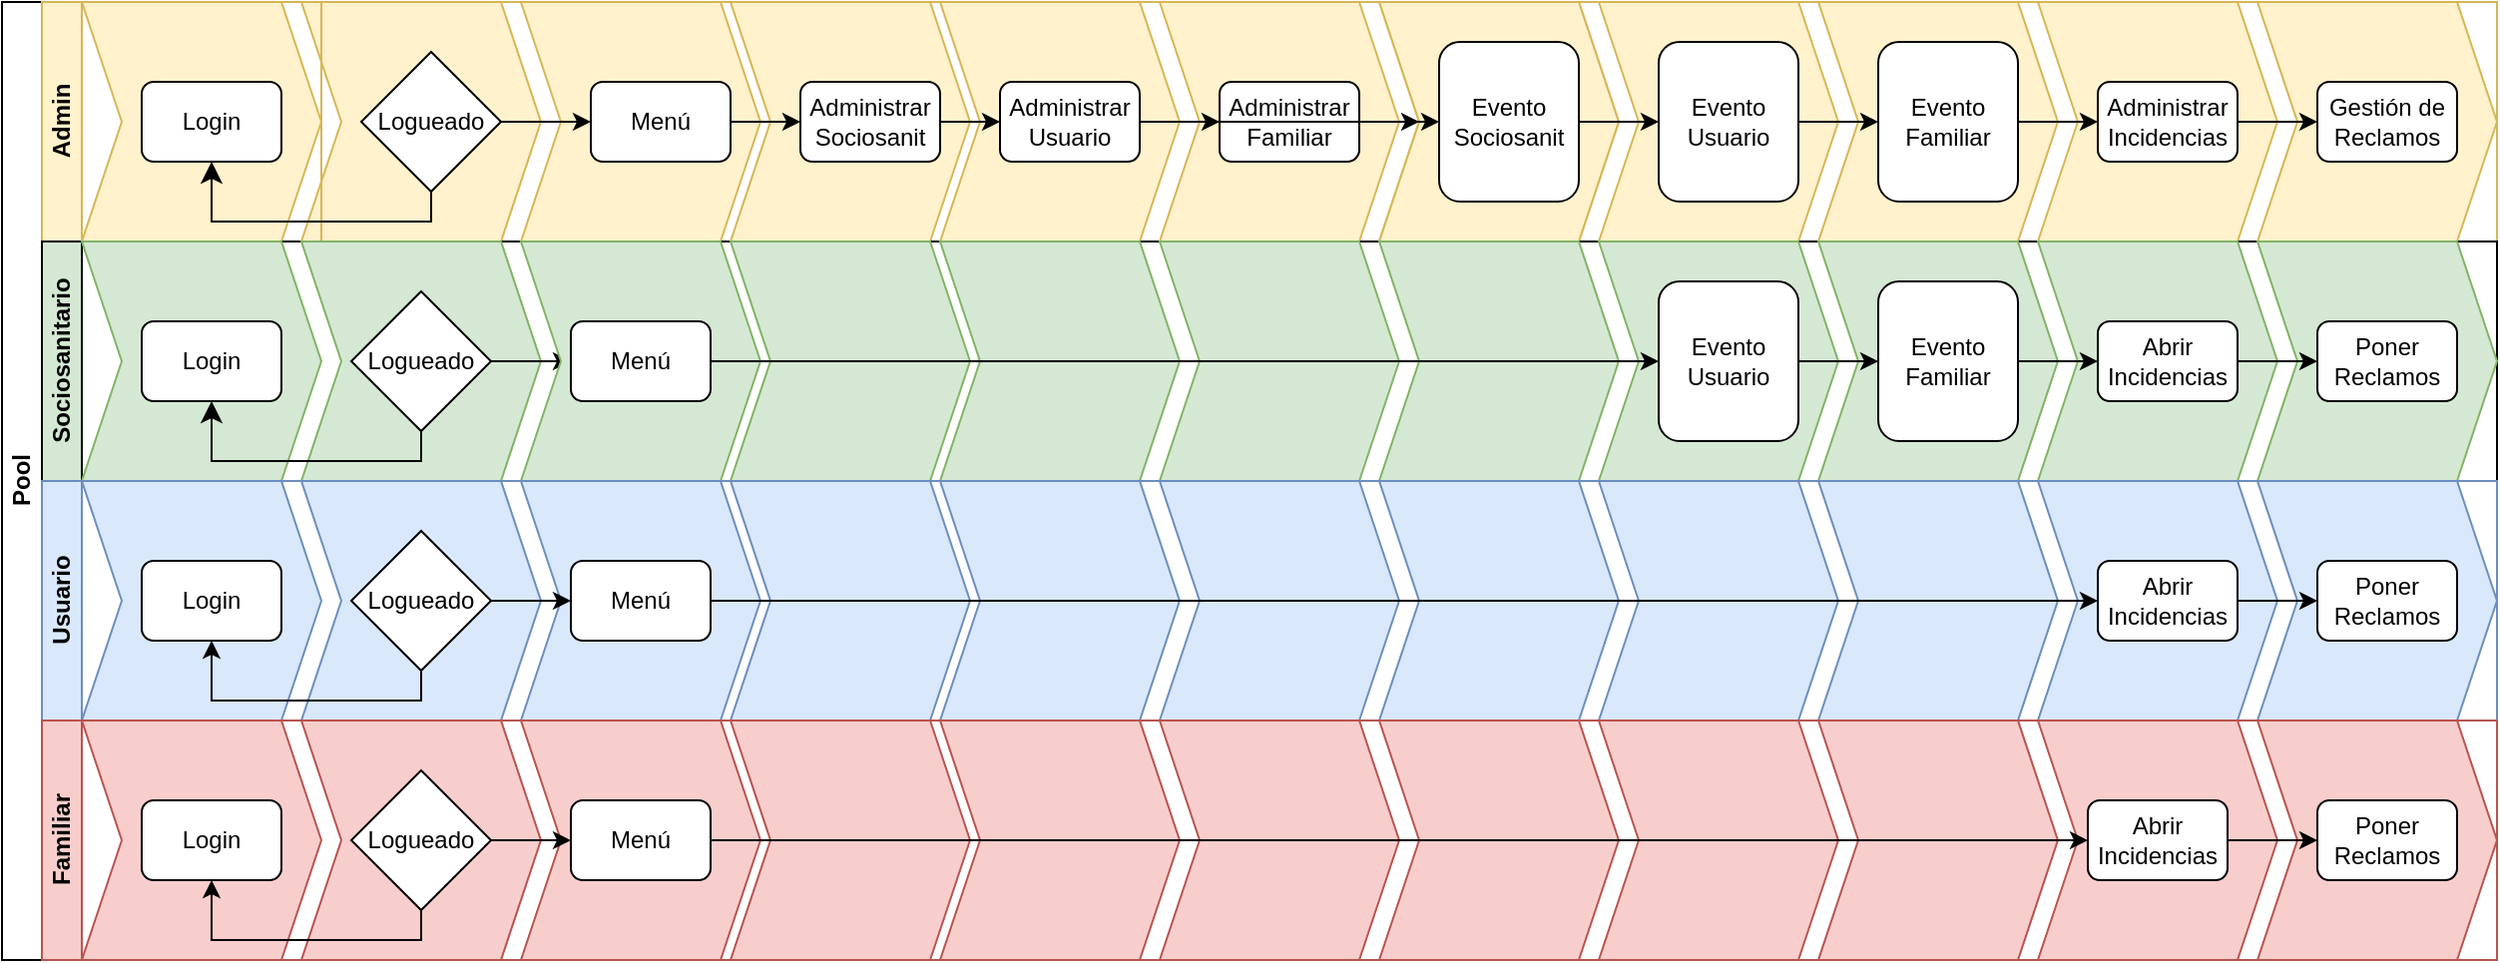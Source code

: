 <mxfile version="26.1.1">
  <diagram name="Página-1" id="MKk55al17pgkbCEG0Nmv">
    <mxGraphModel dx="2603" dy="879" grid="1" gridSize="10" guides="1" tooltips="1" connect="1" arrows="1" fold="1" page="1" pageScale="1" pageWidth="1169" pageHeight="827" math="0" shadow="0">
      <root>
        <mxCell id="0" />
        <mxCell id="1" parent="0" />
        <mxCell id="M9C141JOA7lJcj1hr1hh-5" value="Pool" style="swimlane;childLayout=stackLayout;resizeParent=1;resizeParentMax=0;horizontal=0;startSize=20;horizontalStack=0;html=1;" parent="1" vertex="1">
          <mxGeometry x="-10" y="150" width="1250" height="480" as="geometry" />
        </mxCell>
        <mxCell id="M9C141JOA7lJcj1hr1hh-6" value="Admin" style="swimlane;startSize=20;horizontal=0;html=1;fillColor=#fff2cc;strokeColor=#d6b656;" parent="M9C141JOA7lJcj1hr1hh-5" vertex="1">
          <mxGeometry x="20" width="1230" height="120" as="geometry" />
        </mxCell>
        <mxCell id="8noJ80j_U4iAbVky4mDm-10" value="" style="shape=step;perimeter=stepPerimeter;whiteSpace=wrap;html=1;fixedSize=1;fillColor=#fff2cc;strokeColor=#d6b656;" parent="M9C141JOA7lJcj1hr1hh-6" vertex="1">
          <mxGeometry x="20" width="120" height="120" as="geometry" />
        </mxCell>
        <mxCell id="8noJ80j_U4iAbVky4mDm-6" value="" style="shape=step;perimeter=stepPerimeter;whiteSpace=wrap;html=1;fixedSize=1;fillColor=#fff2cc;strokeColor=#d6b656;" parent="M9C141JOA7lJcj1hr1hh-6" vertex="1">
          <mxGeometry x="670" width="120" height="120" as="geometry" />
        </mxCell>
        <mxCell id="M9C141JOA7lJcj1hr1hh-15" value="" style="shape=step;perimeter=stepPerimeter;whiteSpace=wrap;html=1;fixedSize=1;fillColor=#fff2cc;strokeColor=#d6b656;" parent="M9C141JOA7lJcj1hr1hh-6" vertex="1">
          <mxGeometry x="130" width="120" height="120" as="geometry" />
        </mxCell>
        <mxCell id="M9C141JOA7lJcj1hr1hh-19" value="" style="shape=step;perimeter=stepPerimeter;whiteSpace=wrap;html=1;fixedSize=1;fillColor=#fff2cc;strokeColor=#d6b656;" parent="M9C141JOA7lJcj1hr1hh-6" vertex="1">
          <mxGeometry x="345" width="120" height="120" as="geometry" />
        </mxCell>
        <mxCell id="M9C141JOA7lJcj1hr1hh-21" value="" style="group;fillColor=none;strokeColor=#d6b656;movable=0;resizable=0;rotatable=0;deletable=0;editable=0;locked=1;connectable=0;" parent="M9C141JOA7lJcj1hr1hh-6" vertex="1" connectable="0">
          <mxGeometry x="20" width="120" height="120" as="geometry" />
        </mxCell>
        <mxCell id="M9C141JOA7lJcj1hr1hh-20" value="Login" style="rounded=1;whiteSpace=wrap;html=1;" parent="M9C141JOA7lJcj1hr1hh-21" vertex="1">
          <mxGeometry x="30" y="40" width="70" height="40" as="geometry" />
        </mxCell>
        <mxCell id="M9C141JOA7lJcj1hr1hh-31" value="Logueado" style="rhombus;whiteSpace=wrap;html=1;" parent="M9C141JOA7lJcj1hr1hh-6" vertex="1">
          <mxGeometry x="160" y="25" width="70" height="70" as="geometry" />
        </mxCell>
        <mxCell id="M9C141JOA7lJcj1hr1hh-32" value="" style="edgeStyle=segmentEdgeStyle;endArrow=classic;html=1;curved=0;rounded=0;endSize=8;startSize=8;exitX=0.5;exitY=1;exitDx=0;exitDy=0;entryX=0.5;entryY=1;entryDx=0;entryDy=0;" parent="M9C141JOA7lJcj1hr1hh-6" source="M9C141JOA7lJcj1hr1hh-31" target="M9C141JOA7lJcj1hr1hh-20" edge="1">
          <mxGeometry width="50" height="50" relative="1" as="geometry">
            <mxPoint x="370" y="90" as="sourcePoint" />
            <mxPoint x="420" y="40" as="targetPoint" />
            <Array as="points">
              <mxPoint x="195" y="110" />
              <mxPoint x="85" y="110" />
            </Array>
          </mxGeometry>
        </mxCell>
        <mxCell id="M9C141JOA7lJcj1hr1hh-36" value="" style="shape=step;perimeter=stepPerimeter;whiteSpace=wrap;html=1;fixedSize=1;fillColor=#fff2cc;strokeColor=#d6b656;" parent="M9C141JOA7lJcj1hr1hh-6" vertex="1">
          <mxGeometry x="450" width="120" height="120" as="geometry" />
        </mxCell>
        <mxCell id="M9C141JOA7lJcj1hr1hh-37" value="" style="shape=step;perimeter=stepPerimeter;whiteSpace=wrap;html=1;fixedSize=1;fillColor=#fff2cc;strokeColor=#d6b656;" parent="M9C141JOA7lJcj1hr1hh-6" vertex="1">
          <mxGeometry x="560" width="120" height="120" as="geometry" />
        </mxCell>
        <mxCell id="M9C141JOA7lJcj1hr1hh-53" value="" style="shape=step;perimeter=stepPerimeter;whiteSpace=wrap;html=1;fixedSize=1;fillColor=#fff2cc;strokeColor=#d6b656;" parent="M9C141JOA7lJcj1hr1hh-6" vertex="1">
          <mxGeometry x="670" width="120" height="120" as="geometry" />
        </mxCell>
        <mxCell id="M9C141JOA7lJcj1hr1hh-54" value="" style="shape=step;perimeter=stepPerimeter;whiteSpace=wrap;html=1;fixedSize=1;fillColor=#fff2cc;strokeColor=#d6b656;" parent="M9C141JOA7lJcj1hr1hh-6" vertex="1">
          <mxGeometry x="240" width="120" height="120" as="geometry" />
        </mxCell>
        <mxCell id="M9C141JOA7lJcj1hr1hh-121" style="edgeStyle=orthogonalEdgeStyle;rounded=0;orthogonalLoop=1;jettySize=auto;html=1;exitX=1;exitY=0.5;exitDx=0;exitDy=0;" parent="M9C141JOA7lJcj1hr1hh-6" source="M9C141JOA7lJcj1hr1hh-55" target="M9C141JOA7lJcj1hr1hh-64" edge="1">
          <mxGeometry relative="1" as="geometry" />
        </mxCell>
        <mxCell id="M9C141JOA7lJcj1hr1hh-55" value="Menú" style="rounded=1;whiteSpace=wrap;html=1;" parent="M9C141JOA7lJcj1hr1hh-6" vertex="1">
          <mxGeometry x="275" y="40" width="70" height="40" as="geometry" />
        </mxCell>
        <mxCell id="M9C141JOA7lJcj1hr1hh-122" style="edgeStyle=orthogonalEdgeStyle;rounded=0;orthogonalLoop=1;jettySize=auto;html=1;exitX=1;exitY=0.5;exitDx=0;exitDy=0;entryX=0;entryY=0.5;entryDx=0;entryDy=0;" parent="M9C141JOA7lJcj1hr1hh-6" source="M9C141JOA7lJcj1hr1hh-64" target="M9C141JOA7lJcj1hr1hh-65" edge="1">
          <mxGeometry relative="1" as="geometry" />
        </mxCell>
        <mxCell id="M9C141JOA7lJcj1hr1hh-64" value="Administrar&lt;br&gt;Sociosanit" style="rounded=1;whiteSpace=wrap;html=1;" parent="M9C141JOA7lJcj1hr1hh-6" vertex="1">
          <mxGeometry x="380" y="40" width="70" height="40" as="geometry" />
        </mxCell>
        <mxCell id="M9C141JOA7lJcj1hr1hh-123" style="edgeStyle=orthogonalEdgeStyle;rounded=0;orthogonalLoop=1;jettySize=auto;html=1;exitX=1;exitY=0.5;exitDx=0;exitDy=0;entryX=0;entryY=0.5;entryDx=0;entryDy=0;" parent="M9C141JOA7lJcj1hr1hh-6" source="M9C141JOA7lJcj1hr1hh-65" target="M9C141JOA7lJcj1hr1hh-66" edge="1">
          <mxGeometry relative="1" as="geometry" />
        </mxCell>
        <mxCell id="M9C141JOA7lJcj1hr1hh-65" value="Administrar&lt;br&gt;Usuario" style="rounded=1;whiteSpace=wrap;html=1;" parent="M9C141JOA7lJcj1hr1hh-6" vertex="1">
          <mxGeometry x="480" y="40" width="70" height="40" as="geometry" />
        </mxCell>
        <mxCell id="M9C141JOA7lJcj1hr1hh-124" style="edgeStyle=orthogonalEdgeStyle;rounded=0;orthogonalLoop=1;jettySize=auto;html=1;exitX=1;exitY=0.5;exitDx=0;exitDy=0;entryX=0;entryY=0.5;entryDx=0;entryDy=0;" parent="M9C141JOA7lJcj1hr1hh-6" source="M9C141JOA7lJcj1hr1hh-66" target="M9C141JOA7lJcj1hr1hh-67" edge="1">
          <mxGeometry relative="1" as="geometry" />
        </mxCell>
        <mxCell id="M9C141JOA7lJcj1hr1hh-66" value="Administrar&lt;br&gt;Familiar" style="rounded=1;whiteSpace=wrap;html=1;" parent="M9C141JOA7lJcj1hr1hh-6" vertex="1">
          <mxGeometry x="590" y="40" width="70" height="40" as="geometry" />
        </mxCell>
        <mxCell id="M9C141JOA7lJcj1hr1hh-84" value="" style="shape=step;perimeter=stepPerimeter;whiteSpace=wrap;html=1;fixedSize=1;fillColor=#fff2cc;strokeColor=#d6b656;" parent="M9C141JOA7lJcj1hr1hh-6" vertex="1">
          <mxGeometry x="780" width="120" height="120" as="geometry" />
        </mxCell>
        <mxCell id="M9C141JOA7lJcj1hr1hh-85" value="" style="shape=step;perimeter=stepPerimeter;whiteSpace=wrap;html=1;fixedSize=1;fillColor=#fff2cc;strokeColor=#d6b656;" parent="M9C141JOA7lJcj1hr1hh-6" vertex="1">
          <mxGeometry x="890" width="120" height="120" as="geometry" />
        </mxCell>
        <mxCell id="M9C141JOA7lJcj1hr1hh-86" value="" style="shape=step;perimeter=stepPerimeter;whiteSpace=wrap;html=1;fixedSize=1;fillColor=#fff2cc;strokeColor=#d6b656;" parent="M9C141JOA7lJcj1hr1hh-6" vertex="1">
          <mxGeometry x="1000" width="120" height="120" as="geometry" />
        </mxCell>
        <mxCell id="M9C141JOA7lJcj1hr1hh-87" value="" style="shape=step;perimeter=stepPerimeter;whiteSpace=wrap;html=1;fixedSize=1;fillColor=#fff2cc;strokeColor=#d6b656;" parent="M9C141JOA7lJcj1hr1hh-6" vertex="1">
          <mxGeometry x="1110" width="120" height="120" as="geometry" />
        </mxCell>
        <mxCell id="M9C141JOA7lJcj1hr1hh-125" style="edgeStyle=orthogonalEdgeStyle;rounded=0;orthogonalLoop=1;jettySize=auto;html=1;exitX=1;exitY=0.5;exitDx=0;exitDy=0;entryX=0;entryY=0.5;entryDx=0;entryDy=0;" parent="M9C141JOA7lJcj1hr1hh-6" source="M9C141JOA7lJcj1hr1hh-67" target="M9C141JOA7lJcj1hr1hh-88" edge="1">
          <mxGeometry relative="1" as="geometry" />
        </mxCell>
        <mxCell id="M9C141JOA7lJcj1hr1hh-67" value="Evento&lt;br&gt;Sociosanit" style="rounded=1;whiteSpace=wrap;html=1;" parent="M9C141JOA7lJcj1hr1hh-6" vertex="1">
          <mxGeometry x="700" y="20" width="70" height="80" as="geometry" />
        </mxCell>
        <mxCell id="M9C141JOA7lJcj1hr1hh-126" style="edgeStyle=orthogonalEdgeStyle;rounded=0;orthogonalLoop=1;jettySize=auto;html=1;exitX=1;exitY=0.5;exitDx=0;exitDy=0;entryX=0;entryY=0.5;entryDx=0;entryDy=0;" parent="M9C141JOA7lJcj1hr1hh-6" source="M9C141JOA7lJcj1hr1hh-88" target="M9C141JOA7lJcj1hr1hh-89" edge="1">
          <mxGeometry relative="1" as="geometry" />
        </mxCell>
        <mxCell id="M9C141JOA7lJcj1hr1hh-88" value="Evento&lt;br&gt;Usuario" style="rounded=1;whiteSpace=wrap;html=1;" parent="M9C141JOA7lJcj1hr1hh-6" vertex="1">
          <mxGeometry x="810" y="20" width="70" height="80" as="geometry" />
        </mxCell>
        <mxCell id="M9C141JOA7lJcj1hr1hh-127" style="edgeStyle=orthogonalEdgeStyle;rounded=0;orthogonalLoop=1;jettySize=auto;html=1;exitX=1;exitY=0.5;exitDx=0;exitDy=0;entryX=0;entryY=0.5;entryDx=0;entryDy=0;" parent="M9C141JOA7lJcj1hr1hh-6" source="M9C141JOA7lJcj1hr1hh-89" target="M9C141JOA7lJcj1hr1hh-100" edge="1">
          <mxGeometry relative="1" as="geometry" />
        </mxCell>
        <mxCell id="M9C141JOA7lJcj1hr1hh-89" value="Evento&lt;br&gt;Familiar" style="rounded=1;whiteSpace=wrap;html=1;" parent="M9C141JOA7lJcj1hr1hh-6" vertex="1">
          <mxGeometry x="920" y="20" width="70" height="80" as="geometry" />
        </mxCell>
        <mxCell id="M9C141JOA7lJcj1hr1hh-101" value="Gestión de&lt;br&gt;Reclamos" style="rounded=1;whiteSpace=wrap;html=1;" parent="M9C141JOA7lJcj1hr1hh-6" vertex="1">
          <mxGeometry x="1140" y="40" width="70" height="40" as="geometry" />
        </mxCell>
        <mxCell id="M9C141JOA7lJcj1hr1hh-128" style="edgeStyle=orthogonalEdgeStyle;rounded=0;orthogonalLoop=1;jettySize=auto;html=1;exitX=1;exitY=0.5;exitDx=0;exitDy=0;entryX=0;entryY=0.5;entryDx=0;entryDy=0;" parent="M9C141JOA7lJcj1hr1hh-6" source="M9C141JOA7lJcj1hr1hh-100" target="M9C141JOA7lJcj1hr1hh-101" edge="1">
          <mxGeometry relative="1" as="geometry" />
        </mxCell>
        <mxCell id="M9C141JOA7lJcj1hr1hh-100" value="Administrar&lt;br&gt;Incidencias" style="rounded=1;whiteSpace=wrap;html=1;" parent="M9C141JOA7lJcj1hr1hh-6" vertex="1">
          <mxGeometry x="1030" y="40" width="70" height="40" as="geometry" />
        </mxCell>
        <mxCell id="M9C141JOA7lJcj1hr1hh-120" style="edgeStyle=orthogonalEdgeStyle;rounded=0;orthogonalLoop=1;jettySize=auto;html=1;exitX=1;exitY=0.5;exitDx=0;exitDy=0;entryX=0;entryY=0.5;entryDx=0;entryDy=0;" parent="M9C141JOA7lJcj1hr1hh-6" source="M9C141JOA7lJcj1hr1hh-31" target="M9C141JOA7lJcj1hr1hh-55" edge="1">
          <mxGeometry relative="1" as="geometry" />
        </mxCell>
        <mxCell id="8noJ80j_U4iAbVky4mDm-7" value="" style="edgeStyle=orthogonalEdgeStyle;rounded=0;orthogonalLoop=1;jettySize=auto;html=1;" parent="M9C141JOA7lJcj1hr1hh-6" source="M9C141JOA7lJcj1hr1hh-36" target="8noJ80j_U4iAbVky4mDm-6" edge="1">
          <mxGeometry relative="1" as="geometry" />
        </mxCell>
        <mxCell id="M9C141JOA7lJcj1hr1hh-7" value="Sociosanitario" style="swimlane;startSize=20;horizontal=0;html=1;fillColor=#d5e8d4;strokeColor=default;swimlaneFillColor=none;fillStyle=auto;" parent="M9C141JOA7lJcj1hr1hh-5" vertex="1">
          <mxGeometry x="20" y="120" width="1230" height="120" as="geometry">
            <mxRectangle x="20" y="120" width="1340" height="30" as="alternateBounds" />
          </mxGeometry>
        </mxCell>
        <mxCell id="8noJ80j_U4iAbVky4mDm-5" value="" style="shape=step;perimeter=stepPerimeter;whiteSpace=wrap;html=1;fixedSize=1;fillColor=#d5e8d4;strokeColor=#82b366;" parent="M9C141JOA7lJcj1hr1hh-7" vertex="1">
          <mxGeometry x="20" width="120" height="120" as="geometry" />
        </mxCell>
        <mxCell id="M9C141JOA7lJcj1hr1hh-22" value="" style="group;movable=0;resizable=0;rotatable=0;deletable=0;editable=0;locked=1;connectable=0;" parent="M9C141JOA7lJcj1hr1hh-7" vertex="1" connectable="0">
          <mxGeometry x="20" width="120" height="120" as="geometry" />
        </mxCell>
        <mxCell id="M9C141JOA7lJcj1hr1hh-24" value="Login" style="rounded=1;whiteSpace=wrap;html=1;" parent="M9C141JOA7lJcj1hr1hh-22" vertex="1">
          <mxGeometry x="30" y="40" width="70" height="40" as="geometry" />
        </mxCell>
        <mxCell id="M9C141JOA7lJcj1hr1hh-16" value="" style="shape=step;perimeter=stepPerimeter;whiteSpace=wrap;html=1;fixedSize=1;fillColor=#d5e8d4;strokeColor=#82b366;" parent="M9C141JOA7lJcj1hr1hh-7" vertex="1">
          <mxGeometry x="130" width="120" height="120" as="geometry" />
        </mxCell>
        <mxCell id="M9C141JOA7lJcj1hr1hh-129" style="edgeStyle=orthogonalEdgeStyle;rounded=0;orthogonalLoop=1;jettySize=auto;html=1;exitX=1;exitY=0.5;exitDx=0;exitDy=0;entryX=0;entryY=0.5;entryDx=0;entryDy=0;" parent="M9C141JOA7lJcj1hr1hh-7" source="M9C141JOA7lJcj1hr1hh-33" target="M9C141JOA7lJcj1hr1hh-56" edge="1">
          <mxGeometry relative="1" as="geometry" />
        </mxCell>
        <mxCell id="M9C141JOA7lJcj1hr1hh-33" value="Logueado" style="rhombus;whiteSpace=wrap;html=1;" parent="M9C141JOA7lJcj1hr1hh-7" vertex="1">
          <mxGeometry x="155" y="25" width="70" height="70" as="geometry" />
        </mxCell>
        <mxCell id="M9C141JOA7lJcj1hr1hh-42" value="" style="shape=step;perimeter=stepPerimeter;whiteSpace=wrap;html=1;fixedSize=1;fillColor=#d5e8d4;strokeColor=#82b366;" parent="M9C141JOA7lJcj1hr1hh-7" vertex="1">
          <mxGeometry x="670" width="120" height="120" as="geometry" />
        </mxCell>
        <mxCell id="M9C141JOA7lJcj1hr1hh-41" value="" style="shape=step;perimeter=stepPerimeter;whiteSpace=wrap;html=1;fixedSize=1;fillColor=#d5e8d4;strokeColor=#82b366;" parent="M9C141JOA7lJcj1hr1hh-7" vertex="1">
          <mxGeometry x="560" width="120" height="120" as="geometry" />
        </mxCell>
        <mxCell id="M9C141JOA7lJcj1hr1hh-40" value="" style="shape=step;perimeter=stepPerimeter;whiteSpace=wrap;html=1;fixedSize=1;fillColor=#d5e8d4;strokeColor=#82b366;" parent="M9C141JOA7lJcj1hr1hh-7" vertex="1">
          <mxGeometry x="450" width="120" height="120" as="geometry" />
        </mxCell>
        <mxCell id="M9C141JOA7lJcj1hr1hh-39" value="" style="shape=step;perimeter=stepPerimeter;whiteSpace=wrap;html=1;fixedSize=1;fillColor=#d5e8d4;strokeColor=#82b366;" parent="M9C141JOA7lJcj1hr1hh-7" vertex="1">
          <mxGeometry x="345" width="120" height="120" as="geometry" />
        </mxCell>
        <mxCell id="M9C141JOA7lJcj1hr1hh-38" value="" style="shape=step;perimeter=stepPerimeter;whiteSpace=wrap;html=1;fixedSize=1;fillColor=#d5e8d4;strokeColor=#82b366;" parent="M9C141JOA7lJcj1hr1hh-7" vertex="1">
          <mxGeometry x="240" width="120" height="120" as="geometry" />
        </mxCell>
        <mxCell id="M9C141JOA7lJcj1hr1hh-56" value="Menú" style="rounded=1;whiteSpace=wrap;html=1;" parent="M9C141JOA7lJcj1hr1hh-7" vertex="1">
          <mxGeometry x="265" y="40" width="70" height="40" as="geometry" />
        </mxCell>
        <mxCell id="M9C141JOA7lJcj1hr1hh-92" value="" style="shape=step;perimeter=stepPerimeter;whiteSpace=wrap;html=1;fixedSize=1;fillColor=#d5e8d4;strokeColor=#82b366;" parent="M9C141JOA7lJcj1hr1hh-7" vertex="1">
          <mxGeometry x="780" width="120" height="120" as="geometry" />
        </mxCell>
        <mxCell id="M9C141JOA7lJcj1hr1hh-91" value="Evento&lt;br&gt;Usuario" style="rounded=1;whiteSpace=wrap;html=1;" parent="M9C141JOA7lJcj1hr1hh-7" vertex="1">
          <mxGeometry x="810" y="20" width="70" height="80" as="geometry" />
        </mxCell>
        <mxCell id="M9C141JOA7lJcj1hr1hh-97" value="" style="shape=step;perimeter=stepPerimeter;whiteSpace=wrap;html=1;fixedSize=1;fillColor=#d5e8d4;strokeColor=#82b366;" parent="M9C141JOA7lJcj1hr1hh-7" vertex="1">
          <mxGeometry x="890" width="120" height="120" as="geometry" />
        </mxCell>
        <mxCell id="M9C141JOA7lJcj1hr1hh-96" value="Evento&lt;br&gt;Familiar" style="rounded=1;whiteSpace=wrap;html=1;" parent="M9C141JOA7lJcj1hr1hh-7" vertex="1">
          <mxGeometry x="920" y="20" width="70" height="80" as="geometry" />
        </mxCell>
        <mxCell id="M9C141JOA7lJcj1hr1hh-102" value="" style="shape=step;perimeter=stepPerimeter;whiteSpace=wrap;html=1;fixedSize=1;fillColor=#d5e8d4;strokeColor=#82b366;" parent="M9C141JOA7lJcj1hr1hh-7" vertex="1">
          <mxGeometry x="1000" width="120" height="120" as="geometry" />
        </mxCell>
        <mxCell id="M9C141JOA7lJcj1hr1hh-105" value="Abrir&lt;br&gt;Incidencias" style="rounded=1;whiteSpace=wrap;html=1;" parent="M9C141JOA7lJcj1hr1hh-7" vertex="1">
          <mxGeometry x="1030" y="40" width="70" height="40" as="geometry" />
        </mxCell>
        <mxCell id="M9C141JOA7lJcj1hr1hh-108" value="" style="shape=step;perimeter=stepPerimeter;whiteSpace=wrap;html=1;fixedSize=1;fillColor=#d5e8d4;strokeColor=#82b366;" parent="M9C141JOA7lJcj1hr1hh-7" vertex="1">
          <mxGeometry x="1110" width="120" height="120" as="geometry" />
        </mxCell>
        <mxCell id="M9C141JOA7lJcj1hr1hh-111" value="Poner&lt;br&gt;Reclamos" style="rounded=1;whiteSpace=wrap;html=1;" parent="M9C141JOA7lJcj1hr1hh-7" vertex="1">
          <mxGeometry x="1140" y="40" width="70" height="40" as="geometry" />
        </mxCell>
        <mxCell id="M9C141JOA7lJcj1hr1hh-130" style="edgeStyle=orthogonalEdgeStyle;rounded=0;orthogonalLoop=1;jettySize=auto;html=1;exitX=1;exitY=0.5;exitDx=0;exitDy=0;entryX=0;entryY=0.5;entryDx=0;entryDy=0;" parent="M9C141JOA7lJcj1hr1hh-7" source="M9C141JOA7lJcj1hr1hh-56" target="M9C141JOA7lJcj1hr1hh-91" edge="1">
          <mxGeometry relative="1" as="geometry" />
        </mxCell>
        <mxCell id="M9C141JOA7lJcj1hr1hh-132" style="edgeStyle=orthogonalEdgeStyle;rounded=0;orthogonalLoop=1;jettySize=auto;html=1;exitX=1;exitY=0.5;exitDx=0;exitDy=0;entryX=0;entryY=0.5;entryDx=0;entryDy=0;" parent="M9C141JOA7lJcj1hr1hh-7" source="M9C141JOA7lJcj1hr1hh-91" target="M9C141JOA7lJcj1hr1hh-96" edge="1">
          <mxGeometry relative="1" as="geometry" />
        </mxCell>
        <mxCell id="M9C141JOA7lJcj1hr1hh-133" style="edgeStyle=orthogonalEdgeStyle;rounded=0;orthogonalLoop=1;jettySize=auto;html=1;exitX=1;exitY=0.5;exitDx=0;exitDy=0;entryX=0;entryY=0.5;entryDx=0;entryDy=0;" parent="M9C141JOA7lJcj1hr1hh-7" source="M9C141JOA7lJcj1hr1hh-96" target="M9C141JOA7lJcj1hr1hh-105" edge="1">
          <mxGeometry relative="1" as="geometry" />
        </mxCell>
        <mxCell id="M9C141JOA7lJcj1hr1hh-134" style="edgeStyle=orthogonalEdgeStyle;rounded=0;orthogonalLoop=1;jettySize=auto;html=1;exitX=1;exitY=0.5;exitDx=0;exitDy=0;entryX=0;entryY=0.5;entryDx=0;entryDy=0;" parent="M9C141JOA7lJcj1hr1hh-7" source="M9C141JOA7lJcj1hr1hh-105" target="M9C141JOA7lJcj1hr1hh-111" edge="1">
          <mxGeometry relative="1" as="geometry" />
        </mxCell>
        <mxCell id="M9C141JOA7lJcj1hr1hh-35" value="" style="edgeStyle=segmentEdgeStyle;endArrow=classic;html=1;curved=0;rounded=0;endSize=8;startSize=8;exitX=0.5;exitY=1;exitDx=0;exitDy=0;entryX=0.5;entryY=1;entryDx=0;entryDy=0;" parent="M9C141JOA7lJcj1hr1hh-7" source="M9C141JOA7lJcj1hr1hh-33" target="M9C141JOA7lJcj1hr1hh-24" edge="1">
          <mxGeometry width="50" height="50" relative="1" as="geometry">
            <mxPoint x="370" y="-30" as="sourcePoint" />
            <mxPoint x="420" y="-80" as="targetPoint" />
            <Array as="points">
              <mxPoint x="190" y="110" />
              <mxPoint x="85" y="110" />
            </Array>
          </mxGeometry>
        </mxCell>
        <mxCell id="M9C141JOA7lJcj1hr1hh-8" value="Usuario" style="swimlane;startSize=20;horizontal=0;html=1;fillColor=#dae8fc;strokeColor=#6c8ebf;" parent="M9C141JOA7lJcj1hr1hh-5" vertex="1">
          <mxGeometry x="20" y="240" width="1230" height="120" as="geometry" />
        </mxCell>
        <mxCell id="M9C141JOA7lJcj1hr1hh-17" value="" style="shape=step;perimeter=stepPerimeter;whiteSpace=wrap;html=1;fixedSize=1;fillColor=#dae8fc;strokeColor=#6c8ebf;" parent="M9C141JOA7lJcj1hr1hh-8" vertex="1">
          <mxGeometry x="130" width="120" height="120" as="geometry" />
        </mxCell>
        <mxCell id="M9C141JOA7lJcj1hr1hh-47" value="" style="shape=step;perimeter=stepPerimeter;whiteSpace=wrap;html=1;fixedSize=1;fillColor=#dae8fc;strokeColor=#6c8ebf;" parent="M9C141JOA7lJcj1hr1hh-8" vertex="1">
          <mxGeometry x="240" width="120" height="120" as="geometry" />
        </mxCell>
        <mxCell id="M9C141JOA7lJcj1hr1hh-46" value="" style="shape=step;perimeter=stepPerimeter;whiteSpace=wrap;html=1;fixedSize=1;fillColor=#dae8fc;strokeColor=#6c8ebf;" parent="M9C141JOA7lJcj1hr1hh-8" vertex="1">
          <mxGeometry x="345" width="120" height="120" as="geometry" />
        </mxCell>
        <mxCell id="M9C141JOA7lJcj1hr1hh-45" value="" style="shape=step;perimeter=stepPerimeter;whiteSpace=wrap;html=1;fixedSize=1;fillColor=#dae8fc;strokeColor=#6c8ebf;" parent="M9C141JOA7lJcj1hr1hh-8" vertex="1">
          <mxGeometry x="450" width="120" height="120" as="geometry" />
        </mxCell>
        <mxCell id="M9C141JOA7lJcj1hr1hh-44" value="" style="shape=step;perimeter=stepPerimeter;whiteSpace=wrap;html=1;fixedSize=1;fillColor=#dae8fc;strokeColor=#6c8ebf;" parent="M9C141JOA7lJcj1hr1hh-8" vertex="1">
          <mxGeometry x="560" width="120" height="120" as="geometry" />
        </mxCell>
        <mxCell id="M9C141JOA7lJcj1hr1hh-43" value="" style="shape=step;perimeter=stepPerimeter;whiteSpace=wrap;html=1;fixedSize=1;fillColor=#dae8fc;strokeColor=#6c8ebf;" parent="M9C141JOA7lJcj1hr1hh-8" vertex="1">
          <mxGeometry x="670" width="120" height="120" as="geometry" />
        </mxCell>
        <mxCell id="M9C141JOA7lJcj1hr1hh-26" value="" style="shape=step;perimeter=stepPerimeter;whiteSpace=wrap;html=1;fixedSize=1;fillColor=#dae8fc;strokeColor=#6c8ebf;" parent="M9C141JOA7lJcj1hr1hh-8" vertex="1">
          <mxGeometry x="20" width="120" height="120" as="geometry" />
        </mxCell>
        <mxCell id="M9C141JOA7lJcj1hr1hh-27" value="Login" style="rounded=1;whiteSpace=wrap;html=1;" parent="M9C141JOA7lJcj1hr1hh-8" vertex="1">
          <mxGeometry x="50" y="40" width="70" height="40" as="geometry" />
        </mxCell>
        <mxCell id="M9C141JOA7lJcj1hr1hh-57" value="Menú" style="rounded=1;whiteSpace=wrap;html=1;" parent="M9C141JOA7lJcj1hr1hh-8" vertex="1">
          <mxGeometry x="265" y="40" width="70" height="40" as="geometry" />
        </mxCell>
        <mxCell id="M9C141JOA7lJcj1hr1hh-63" style="edgeStyle=orthogonalEdgeStyle;rounded=0;orthogonalLoop=1;jettySize=auto;html=1;exitX=0.5;exitY=1;exitDx=0;exitDy=0;entryX=0.5;entryY=1;entryDx=0;entryDy=0;" parent="M9C141JOA7lJcj1hr1hh-8" source="M9C141JOA7lJcj1hr1hh-60" target="M9C141JOA7lJcj1hr1hh-27" edge="1">
          <mxGeometry relative="1" as="geometry">
            <Array as="points">
              <mxPoint x="190" y="110" />
              <mxPoint x="85" y="110" />
            </Array>
          </mxGeometry>
        </mxCell>
        <mxCell id="M9C141JOA7lJcj1hr1hh-138" style="edgeStyle=orthogonalEdgeStyle;rounded=0;orthogonalLoop=1;jettySize=auto;html=1;exitX=1;exitY=0.5;exitDx=0;exitDy=0;entryX=0;entryY=0.5;entryDx=0;entryDy=0;" parent="M9C141JOA7lJcj1hr1hh-8" source="M9C141JOA7lJcj1hr1hh-60" target="M9C141JOA7lJcj1hr1hh-57" edge="1">
          <mxGeometry relative="1" as="geometry" />
        </mxCell>
        <mxCell id="M9C141JOA7lJcj1hr1hh-60" value="Logueado" style="rhombus;whiteSpace=wrap;html=1;" parent="M9C141JOA7lJcj1hr1hh-8" vertex="1">
          <mxGeometry x="155" y="25" width="70" height="70" as="geometry" />
        </mxCell>
        <mxCell id="M9C141JOA7lJcj1hr1hh-93" value="" style="shape=step;perimeter=stepPerimeter;whiteSpace=wrap;html=1;fixedSize=1;fillColor=#dae8fc;strokeColor=#6c8ebf;" parent="M9C141JOA7lJcj1hr1hh-8" vertex="1">
          <mxGeometry x="780" width="120" height="120" as="geometry" />
        </mxCell>
        <mxCell id="M9C141JOA7lJcj1hr1hh-98" value="" style="shape=step;perimeter=stepPerimeter;whiteSpace=wrap;html=1;fixedSize=1;fillColor=#dae8fc;strokeColor=#6c8ebf;" parent="M9C141JOA7lJcj1hr1hh-8" vertex="1">
          <mxGeometry x="890" width="120" height="120" as="geometry" />
        </mxCell>
        <mxCell id="M9C141JOA7lJcj1hr1hh-103" value="" style="shape=step;perimeter=stepPerimeter;whiteSpace=wrap;html=1;fixedSize=1;fillColor=#dae8fc;strokeColor=#6c8ebf;" parent="M9C141JOA7lJcj1hr1hh-8" vertex="1">
          <mxGeometry x="1000" width="120" height="120" as="geometry" />
        </mxCell>
        <mxCell id="M9C141JOA7lJcj1hr1hh-106" value="Abrir&lt;br&gt;Incidencias" style="rounded=1;whiteSpace=wrap;html=1;" parent="M9C141JOA7lJcj1hr1hh-8" vertex="1">
          <mxGeometry x="1030" y="40" width="70" height="40" as="geometry" />
        </mxCell>
        <mxCell id="M9C141JOA7lJcj1hr1hh-109" value="" style="shape=step;perimeter=stepPerimeter;whiteSpace=wrap;html=1;fixedSize=1;fillColor=#dae8fc;strokeColor=#6c8ebf;" parent="M9C141JOA7lJcj1hr1hh-8" vertex="1">
          <mxGeometry x="1110" width="120" height="120" as="geometry" />
        </mxCell>
        <mxCell id="M9C141JOA7lJcj1hr1hh-113" value="Poner&lt;br&gt;Reclamos" style="rounded=1;whiteSpace=wrap;html=1;" parent="M9C141JOA7lJcj1hr1hh-8" vertex="1">
          <mxGeometry x="1140" y="40" width="70" height="40" as="geometry" />
        </mxCell>
        <mxCell id="M9C141JOA7lJcj1hr1hh-136" style="edgeStyle=orthogonalEdgeStyle;rounded=0;orthogonalLoop=1;jettySize=auto;html=1;exitX=0.5;exitY=1;exitDx=0;exitDy=0;" parent="M9C141JOA7lJcj1hr1hh-8" source="M9C141JOA7lJcj1hr1hh-57" target="M9C141JOA7lJcj1hr1hh-57" edge="1">
          <mxGeometry relative="1" as="geometry" />
        </mxCell>
        <mxCell id="M9C141JOA7lJcj1hr1hh-139" style="edgeStyle=orthogonalEdgeStyle;rounded=0;orthogonalLoop=1;jettySize=auto;html=1;exitX=1;exitY=0.5;exitDx=0;exitDy=0;entryX=0;entryY=0.5;entryDx=0;entryDy=0;" parent="M9C141JOA7lJcj1hr1hh-8" source="M9C141JOA7lJcj1hr1hh-57" target="M9C141JOA7lJcj1hr1hh-106" edge="1">
          <mxGeometry relative="1" as="geometry" />
        </mxCell>
        <mxCell id="M9C141JOA7lJcj1hr1hh-141" style="edgeStyle=orthogonalEdgeStyle;rounded=0;orthogonalLoop=1;jettySize=auto;html=1;exitX=1;exitY=0.5;exitDx=0;exitDy=0;entryX=0;entryY=0.5;entryDx=0;entryDy=0;" parent="M9C141JOA7lJcj1hr1hh-8" source="M9C141JOA7lJcj1hr1hh-106" target="M9C141JOA7lJcj1hr1hh-113" edge="1">
          <mxGeometry relative="1" as="geometry" />
        </mxCell>
        <mxCell id="M9C141JOA7lJcj1hr1hh-9" value="Familiar" style="swimlane;startSize=20;horizontal=0;html=1;fillColor=#f8cecc;strokeColor=#b85450;" parent="M9C141JOA7lJcj1hr1hh-5" vertex="1">
          <mxGeometry x="20" y="360" width="1230" height="120" as="geometry" />
        </mxCell>
        <mxCell id="M9C141JOA7lJcj1hr1hh-18" value="" style="shape=step;perimeter=stepPerimeter;whiteSpace=wrap;html=1;fixedSize=1;fillColor=#f8cecc;strokeColor=#b85450;" parent="M9C141JOA7lJcj1hr1hh-9" vertex="1">
          <mxGeometry x="130" width="120" height="120" as="geometry" />
        </mxCell>
        <mxCell id="M9C141JOA7lJcj1hr1hh-52" value="" style="shape=step;perimeter=stepPerimeter;whiteSpace=wrap;html=1;fixedSize=1;fillColor=#f8cecc;strokeColor=#b85450;" parent="M9C141JOA7lJcj1hr1hh-9" vertex="1">
          <mxGeometry x="240" width="120" height="120" as="geometry" />
        </mxCell>
        <mxCell id="M9C141JOA7lJcj1hr1hh-51" value="" style="shape=step;perimeter=stepPerimeter;whiteSpace=wrap;html=1;fixedSize=1;fillColor=#f8cecc;strokeColor=#b85450;" parent="M9C141JOA7lJcj1hr1hh-9" vertex="1">
          <mxGeometry x="345" width="120" height="120" as="geometry" />
        </mxCell>
        <mxCell id="M9C141JOA7lJcj1hr1hh-50" value="" style="shape=step;perimeter=stepPerimeter;whiteSpace=wrap;html=1;fixedSize=1;fillColor=#f8cecc;strokeColor=#b85450;" parent="M9C141JOA7lJcj1hr1hh-9" vertex="1">
          <mxGeometry x="450" width="120" height="120" as="geometry" />
        </mxCell>
        <mxCell id="M9C141JOA7lJcj1hr1hh-49" value="" style="shape=step;perimeter=stepPerimeter;whiteSpace=wrap;html=1;fixedSize=1;fillColor=#f8cecc;strokeColor=#b85450;" parent="M9C141JOA7lJcj1hr1hh-9" vertex="1">
          <mxGeometry x="560" width="120" height="120" as="geometry" />
        </mxCell>
        <mxCell id="M9C141JOA7lJcj1hr1hh-48" value="" style="shape=step;perimeter=stepPerimeter;whiteSpace=wrap;html=1;fixedSize=1;fillColor=#f8cecc;strokeColor=#b85450;" parent="M9C141JOA7lJcj1hr1hh-9" vertex="1">
          <mxGeometry x="670" width="120" height="120" as="geometry" />
        </mxCell>
        <mxCell id="M9C141JOA7lJcj1hr1hh-58" value="Menú" style="rounded=1;whiteSpace=wrap;html=1;" parent="M9C141JOA7lJcj1hr1hh-9" vertex="1">
          <mxGeometry x="265" y="40" width="70" height="40" as="geometry" />
        </mxCell>
        <mxCell id="M9C141JOA7lJcj1hr1hh-142" style="edgeStyle=orthogonalEdgeStyle;rounded=0;orthogonalLoop=1;jettySize=auto;html=1;exitX=1;exitY=0.5;exitDx=0;exitDy=0;entryX=0;entryY=0.5;entryDx=0;entryDy=0;" parent="M9C141JOA7lJcj1hr1hh-9" source="M9C141JOA7lJcj1hr1hh-61" target="M9C141JOA7lJcj1hr1hh-58" edge="1">
          <mxGeometry relative="1" as="geometry" />
        </mxCell>
        <mxCell id="M9C141JOA7lJcj1hr1hh-61" value="Logueado" style="rhombus;whiteSpace=wrap;html=1;" parent="M9C141JOA7lJcj1hr1hh-9" vertex="1">
          <mxGeometry x="155" y="25" width="70" height="70" as="geometry" />
        </mxCell>
        <mxCell id="M9C141JOA7lJcj1hr1hh-94" value="" style="shape=step;perimeter=stepPerimeter;whiteSpace=wrap;html=1;fixedSize=1;fillColor=#f8cecc;strokeColor=#b85450;" parent="M9C141JOA7lJcj1hr1hh-9" vertex="1">
          <mxGeometry x="780" width="120" height="120" as="geometry" />
        </mxCell>
        <mxCell id="M9C141JOA7lJcj1hr1hh-99" value="" style="shape=step;perimeter=stepPerimeter;whiteSpace=wrap;html=1;fixedSize=1;fillColor=#f8cecc;strokeColor=#b85450;" parent="M9C141JOA7lJcj1hr1hh-9" vertex="1">
          <mxGeometry x="890" width="120" height="120" as="geometry" />
        </mxCell>
        <mxCell id="M9C141JOA7lJcj1hr1hh-104" value="" style="shape=step;perimeter=stepPerimeter;whiteSpace=wrap;html=1;fixedSize=1;fillColor=#f8cecc;strokeColor=#b85450;" parent="M9C141JOA7lJcj1hr1hh-9" vertex="1">
          <mxGeometry x="1000" width="120" height="120" as="geometry" />
        </mxCell>
        <mxCell id="M9C141JOA7lJcj1hr1hh-107" value="Abrir&lt;br&gt;Incidencias" style="rounded=1;whiteSpace=wrap;html=1;" parent="M9C141JOA7lJcj1hr1hh-9" vertex="1">
          <mxGeometry x="1025" y="40" width="70" height="40" as="geometry" />
        </mxCell>
        <mxCell id="M9C141JOA7lJcj1hr1hh-110" value="" style="shape=step;perimeter=stepPerimeter;whiteSpace=wrap;html=1;fixedSize=1;fillColor=#f8cecc;strokeColor=#b85450;" parent="M9C141JOA7lJcj1hr1hh-9" vertex="1">
          <mxGeometry x="1110" width="120" height="120" as="geometry" />
        </mxCell>
        <mxCell id="M9C141JOA7lJcj1hr1hh-114" value="Poner&lt;br&gt;Reclamos" style="rounded=1;whiteSpace=wrap;html=1;" parent="M9C141JOA7lJcj1hr1hh-9" vertex="1">
          <mxGeometry x="1140" y="40" width="70" height="40" as="geometry" />
        </mxCell>
        <mxCell id="M9C141JOA7lJcj1hr1hh-143" style="edgeStyle=orthogonalEdgeStyle;rounded=0;orthogonalLoop=1;jettySize=auto;html=1;exitX=1;exitY=0.5;exitDx=0;exitDy=0;entryX=0;entryY=0.5;entryDx=0;entryDy=0;" parent="M9C141JOA7lJcj1hr1hh-9" source="M9C141JOA7lJcj1hr1hh-58" target="M9C141JOA7lJcj1hr1hh-107" edge="1">
          <mxGeometry relative="1" as="geometry">
            <mxPoint x="807" y="60" as="targetPoint" />
          </mxGeometry>
        </mxCell>
        <mxCell id="M9C141JOA7lJcj1hr1hh-146" style="edgeStyle=orthogonalEdgeStyle;rounded=0;orthogonalLoop=1;jettySize=auto;html=1;exitX=1;exitY=0.5;exitDx=0;exitDy=0;entryX=0;entryY=0.5;entryDx=0;entryDy=0;" parent="M9C141JOA7lJcj1hr1hh-9" source="M9C141JOA7lJcj1hr1hh-107" target="M9C141JOA7lJcj1hr1hh-114" edge="1">
          <mxGeometry relative="1" as="geometry" />
        </mxCell>
        <mxCell id="M9C141JOA7lJcj1hr1hh-29" value="" style="shape=step;perimeter=stepPerimeter;whiteSpace=wrap;html=1;fixedSize=1;movable=1;resizable=1;rotatable=1;deletable=1;editable=1;locked=0;connectable=1;fillColor=#f8cecc;strokeColor=#b85450;" parent="M9C141JOA7lJcj1hr1hh-9" vertex="1">
          <mxGeometry x="20" width="120" height="120" as="geometry" />
        </mxCell>
        <mxCell id="M9C141JOA7lJcj1hr1hh-30" value="Login" style="rounded=1;whiteSpace=wrap;html=1;" parent="M9C141JOA7lJcj1hr1hh-9" vertex="1">
          <mxGeometry x="50" y="40" width="70" height="40" as="geometry" />
        </mxCell>
        <mxCell id="M9C141JOA7lJcj1hr1hh-62" style="edgeStyle=orthogonalEdgeStyle;rounded=0;orthogonalLoop=1;jettySize=auto;html=1;exitX=0.5;exitY=1;exitDx=0;exitDy=0;entryX=0.5;entryY=1;entryDx=0;entryDy=0;movable=1;resizable=1;rotatable=1;deletable=1;editable=1;locked=0;connectable=1;" parent="M9C141JOA7lJcj1hr1hh-9" source="M9C141JOA7lJcj1hr1hh-61" target="M9C141JOA7lJcj1hr1hh-30" edge="1">
          <mxGeometry relative="1" as="geometry">
            <Array as="points">
              <mxPoint x="190" y="110" />
              <mxPoint x="85" y="110" />
            </Array>
          </mxGeometry>
        </mxCell>
      </root>
    </mxGraphModel>
  </diagram>
</mxfile>
